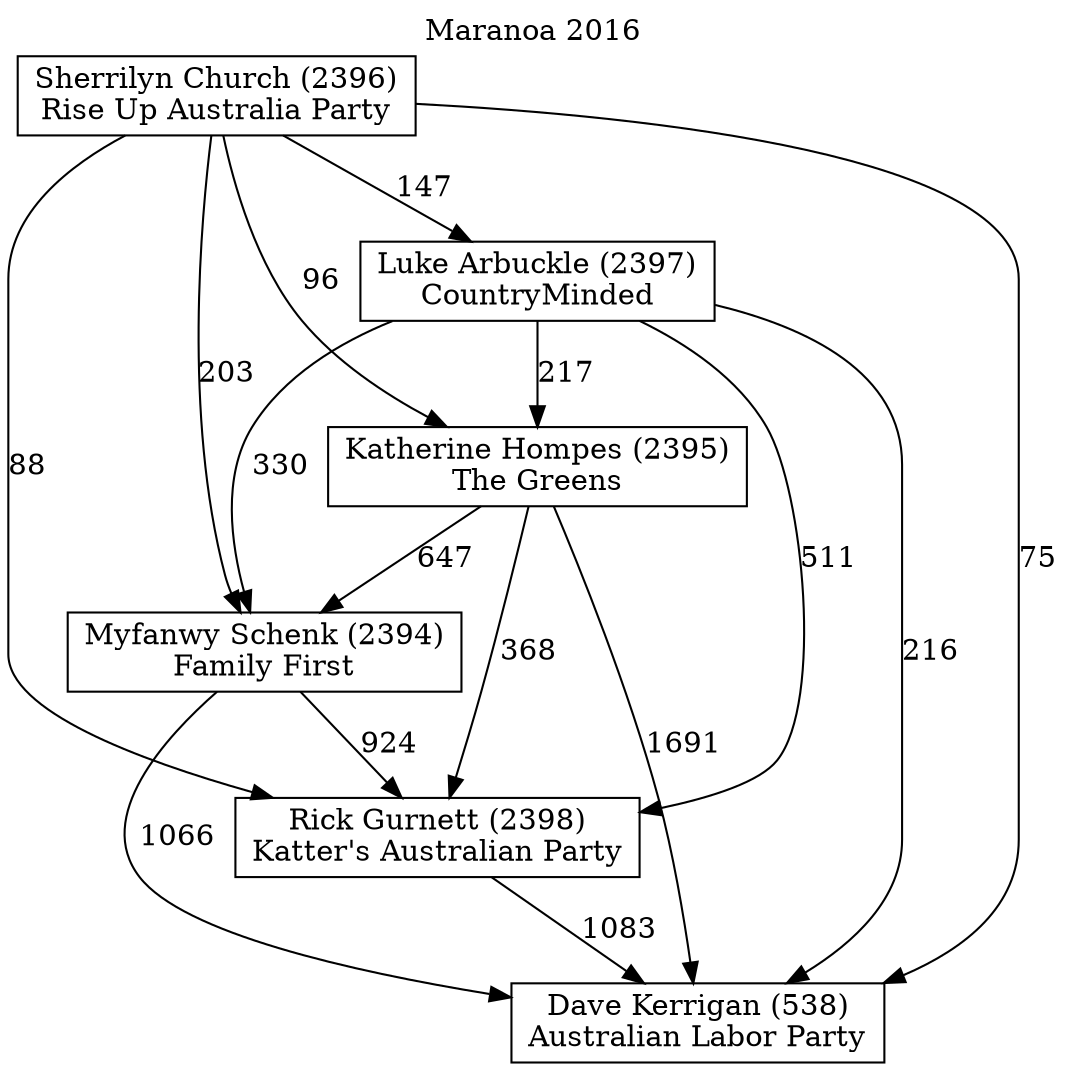 // House preference flow
digraph "Dave Kerrigan (538)_Maranoa_2016" {
	graph [label="Maranoa 2016" labelloc=t mclimit=10]
	node [shape=box]
	"Dave Kerrigan (538)" [label="Dave Kerrigan (538)
Australian Labor Party"]
	"Katherine Hompes (2395)" [label="Katherine Hompes (2395)
The Greens"]
	"Luke Arbuckle (2397)" [label="Luke Arbuckle (2397)
CountryMinded"]
	"Myfanwy Schenk (2394)" [label="Myfanwy Schenk (2394)
Family First"]
	"Rick Gurnett (2398)" [label="Rick Gurnett (2398)
Katter's Australian Party"]
	"Sherrilyn Church (2396)" [label="Sherrilyn Church (2396)
Rise Up Australia Party"]
	"Katherine Hompes (2395)" -> "Dave Kerrigan (538)" [label=1691]
	"Katherine Hompes (2395)" -> "Myfanwy Schenk (2394)" [label=647]
	"Katherine Hompes (2395)" -> "Rick Gurnett (2398)" [label=368]
	"Luke Arbuckle (2397)" -> "Dave Kerrigan (538)" [label=216]
	"Luke Arbuckle (2397)" -> "Katherine Hompes (2395)" [label=217]
	"Luke Arbuckle (2397)" -> "Myfanwy Schenk (2394)" [label=330]
	"Luke Arbuckle (2397)" -> "Rick Gurnett (2398)" [label=511]
	"Myfanwy Schenk (2394)" -> "Dave Kerrigan (538)" [label=1066]
	"Myfanwy Schenk (2394)" -> "Rick Gurnett (2398)" [label=924]
	"Rick Gurnett (2398)" -> "Dave Kerrigan (538)" [label=1083]
	"Sherrilyn Church (2396)" -> "Dave Kerrigan (538)" [label=75]
	"Sherrilyn Church (2396)" -> "Katherine Hompes (2395)" [label=96]
	"Sherrilyn Church (2396)" -> "Luke Arbuckle (2397)" [label=147]
	"Sherrilyn Church (2396)" -> "Myfanwy Schenk (2394)" [label=203]
	"Sherrilyn Church (2396)" -> "Rick Gurnett (2398)" [label=88]
}
